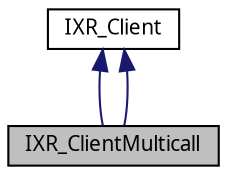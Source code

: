digraph G
{
  bgcolor="transparent";
  edge [fontname="FreeSans.ttf",fontsize=10,labelfontname="FreeSans.ttf",labelfontsize=10];
  node [fontname="FreeSans.ttf",fontsize=10,shape=record];
  Node1 [label="IXR_ClientMulticall",height=0.2,width=0.4,color="black", fillcolor="grey75", style="filled" fontcolor="black"];
  Node2 -> Node1 [dir=back,color="midnightblue",fontsize=10,style="solid",fontname="FreeSans.ttf"];
  Node2 [label="IXR_Client",height=0.2,width=0.4,color="black",URL="$class_i_x_r___client.html"];
  Node2 -> Node1 [dir=back,color="midnightblue",fontsize=10,style="solid",fontname="FreeSans.ttf"];
}
